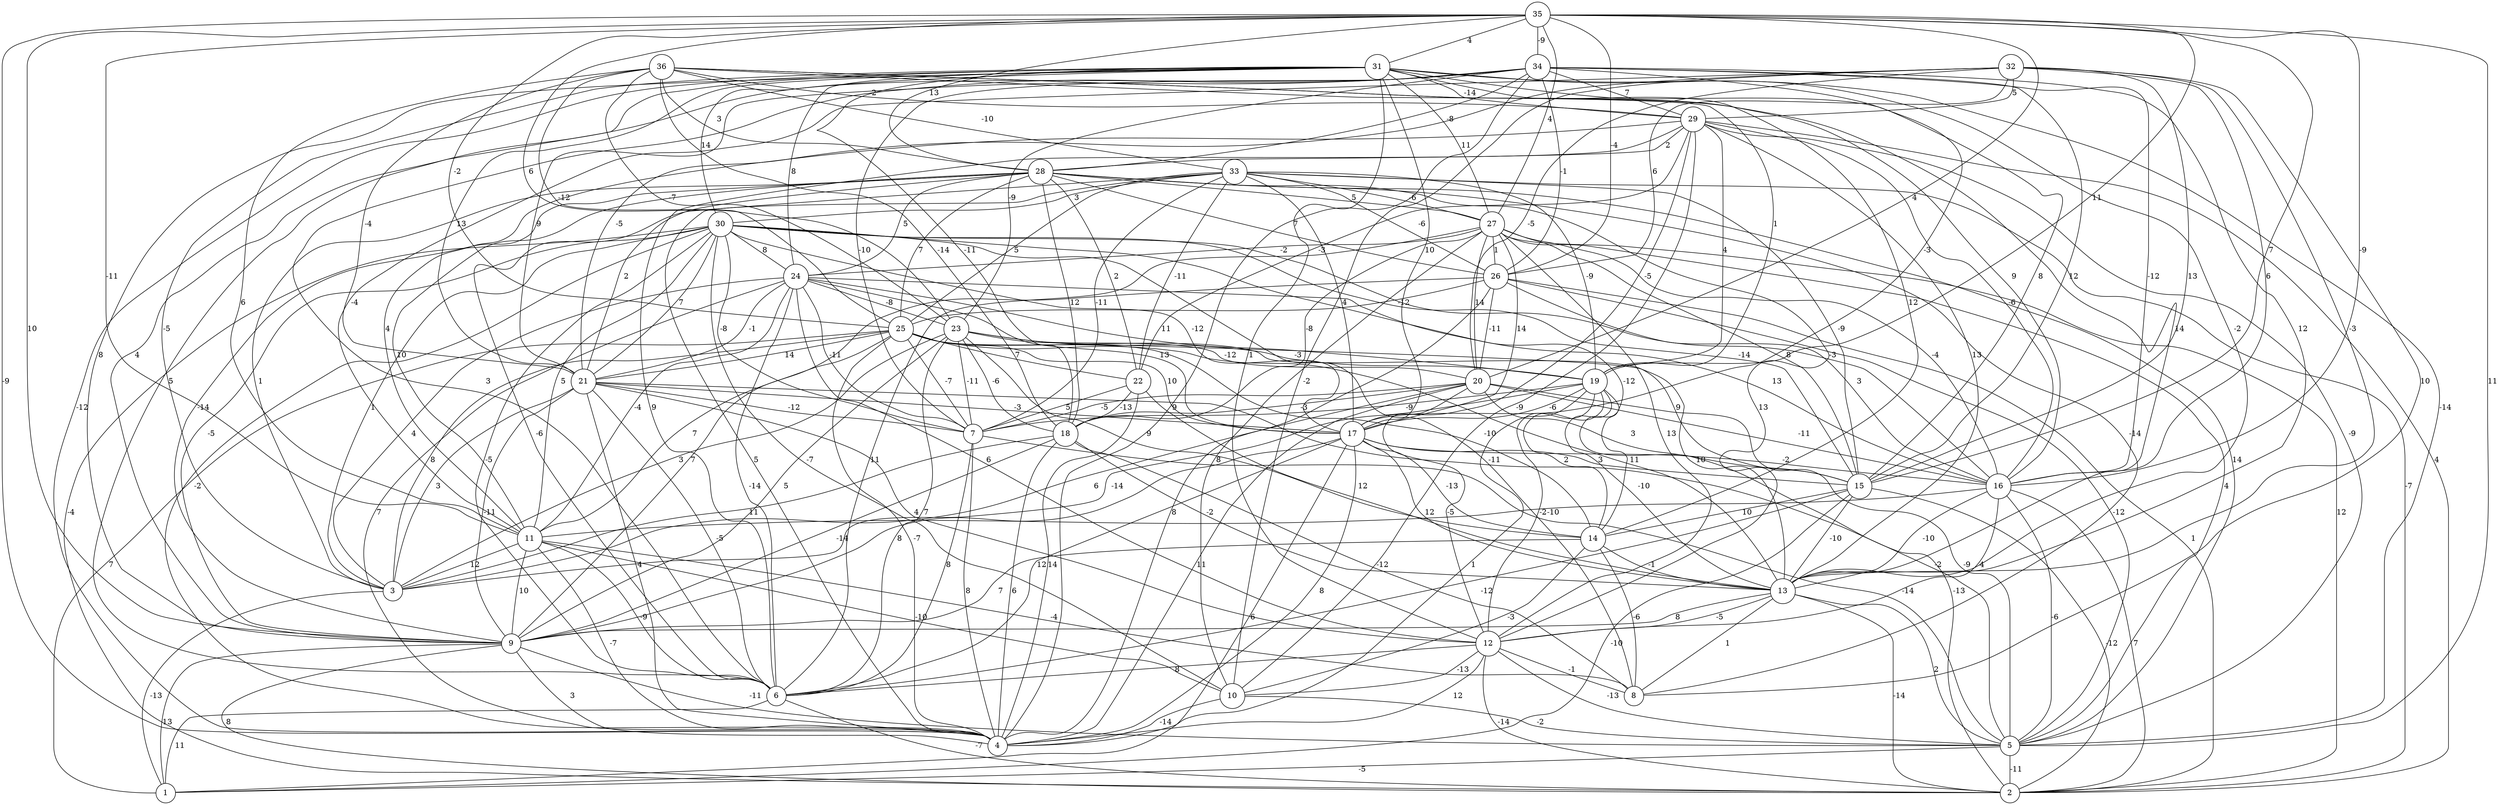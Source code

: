 graph { 
	 fontname="Helvetica,Arial,sans-serif" 
	 node [shape = circle]; 
	 36 -- 11 [label = "6"];
	 36 -- 13 [label = "14"];
	 36 -- 16 [label = "9"];
	 36 -- 18 [label = "-14"];
	 36 -- 19 [label = "1"];
	 36 -- 21 [label = "-4"];
	 36 -- 23 [label = "-7"];
	 36 -- 25 [label = "-12"];
	 36 -- 28 [label = "3"];
	 36 -- 29 [label = "2"];
	 36 -- 33 [label = "-10"];
	 35 -- 4 [label = "-9"];
	 35 -- 5 [label = "11"];
	 35 -- 9 [label = "10"];
	 35 -- 11 [label = "-11"];
	 35 -- 15 [label = "7"];
	 35 -- 16 [label = "-9"];
	 35 -- 19 [label = "11"];
	 35 -- 20 [label = "4"];
	 35 -- 23 [label = "6"];
	 35 -- 25 [label = "-2"];
	 35 -- 26 [label = "-4"];
	 35 -- 27 [label = "4"];
	 35 -- 28 [label = "13"];
	 35 -- 31 [label = "4"];
	 35 -- 34 [label = "-9"];
	 34 -- 4 [label = "9"];
	 34 -- 6 [label = "3"];
	 34 -- 7 [label = "-10"];
	 34 -- 9 [label = "4"];
	 34 -- 13 [label = "12"];
	 34 -- 15 [label = "12"];
	 34 -- 16 [label = "-12"];
	 34 -- 17 [label = "-3"];
	 34 -- 21 [label = "9"];
	 34 -- 23 [label = "-9"];
	 34 -- 26 [label = "-1"];
	 34 -- 28 [label = "-8"];
	 34 -- 29 [label = "7"];
	 33 -- 2 [label = "-7"];
	 33 -- 4 [label = "5"];
	 33 -- 6 [label = "-6"];
	 33 -- 7 [label = "-11"];
	 33 -- 15 [label = "-9"];
	 33 -- 17 [label = "4"];
	 33 -- 19 [label = "-9"];
	 33 -- 22 [label = "-11"];
	 33 -- 25 [label = "5"];
	 33 -- 26 [label = "-6"];
	 33 -- 27 [label = "-6"];
	 33 -- 30 [label = "3"];
	 32 -- 8 [label = "10"];
	 32 -- 10 [label = "-2"];
	 32 -- 11 [label = "-4"];
	 32 -- 13 [label = "-3"];
	 32 -- 15 [label = "13"];
	 32 -- 16 [label = "6"];
	 32 -- 20 [label = "-5"];
	 32 -- 21 [label = "-5"];
	 32 -- 26 [label = "6"];
	 32 -- 29 [label = "5"];
	 31 -- 3 [label = "-5"];
	 31 -- 4 [label = "-12"];
	 31 -- 5 [label = "-14"];
	 31 -- 6 [label = "5"];
	 31 -- 9 [label = "8"];
	 31 -- 12 [label = "1"];
	 31 -- 13 [label = "-2"];
	 31 -- 14 [label = "12"];
	 31 -- 15 [label = "8"];
	 31 -- 17 [label = "10"];
	 31 -- 18 [label = "-11"];
	 31 -- 21 [label = "13"];
	 31 -- 24 [label = "8"];
	 31 -- 27 [label = "11"];
	 31 -- 29 [label = "-14"];
	 31 -- 30 [label = "14"];
	 30 -- 2 [label = "-4"];
	 30 -- 3 [label = "1"];
	 30 -- 4 [label = "-2"];
	 30 -- 6 [label = "-5"];
	 30 -- 7 [label = "-8"];
	 30 -- 8 [label = "-11"];
	 30 -- 9 [label = "-5"];
	 30 -- 10 [label = "-7"];
	 30 -- 11 [label = "5"];
	 30 -- 14 [label = "-12"];
	 30 -- 15 [label = "-14"];
	 30 -- 16 [label = "-3"];
	 30 -- 17 [label = "-12"];
	 30 -- 21 [label = "7"];
	 30 -- 24 [label = "8"];
	 29 -- 2 [label = "4"];
	 29 -- 5 [label = "-9"];
	 29 -- 6 [label = "9"];
	 29 -- 10 [label = "-9"];
	 29 -- 11 [label = "4"];
	 29 -- 13 [label = "13"];
	 29 -- 16 [label = "-6"];
	 29 -- 17 [label = "-5"];
	 29 -- 19 [label = "4"];
	 29 -- 22 [label = "-3"];
	 29 -- 28 [label = "2"];
	 28 -- 3 [label = "1"];
	 28 -- 5 [label = "14"];
	 28 -- 8 [label = "-14"];
	 28 -- 9 [label = "-14"];
	 28 -- 11 [label = "10"];
	 28 -- 12 [label = "13"];
	 28 -- 18 [label = "12"];
	 28 -- 21 [label = "2"];
	 28 -- 22 [label = "2"];
	 28 -- 24 [label = "5"];
	 28 -- 25 [label = "7"];
	 28 -- 26 [label = "7"];
	 28 -- 27 [label = "5"];
	 27 -- 2 [label = "12"];
	 27 -- 5 [label = "4"];
	 27 -- 6 [label = "11"];
	 27 -- 10 [label = "8"];
	 27 -- 12 [label = "13"];
	 27 -- 15 [label = "8"];
	 27 -- 16 [label = "-4"];
	 27 -- 17 [label = "14"];
	 27 -- 18 [label = "-8"];
	 27 -- 20 [label = "14"];
	 27 -- 24 [label = "-2"];
	 27 -- 26 [label = "1"];
	 26 -- 2 [label = "1"];
	 26 -- 4 [label = "8"];
	 26 -- 5 [label = "-12"];
	 26 -- 9 [label = "7"];
	 26 -- 16 [label = "3"];
	 26 -- 20 [label = "-11"];
	 26 -- 25 [label = "-12"];
	 25 -- 1 [label = "7"];
	 25 -- 3 [label = "8"];
	 25 -- 4 [label = "-7"];
	 25 -- 7 [label = "-7"];
	 25 -- 11 [label = "7"];
	 25 -- 13 [label = "11"];
	 25 -- 14 [label = "-10"];
	 25 -- 15 [label = "9"];
	 25 -- 17 [label = "10"];
	 25 -- 21 [label = "14"];
	 25 -- 22 [label = "7"];
	 24 -- 3 [label = "4"];
	 24 -- 4 [label = "7"];
	 24 -- 6 [label = "-14"];
	 24 -- 7 [label = "-11"];
	 24 -- 11 [label = "-4"];
	 24 -- 12 [label = "6"];
	 24 -- 16 [label = "13"];
	 24 -- 17 [label = "13"];
	 24 -- 19 [label = "11"];
	 24 -- 21 [label = "-1"];
	 24 -- 23 [label = "-8"];
	 23 -- 3 [label = "3"];
	 23 -- 6 [label = "7"];
	 23 -- 7 [label = "-11"];
	 23 -- 9 [label = "5"];
	 23 -- 13 [label = "10"];
	 23 -- 14 [label = "9"];
	 23 -- 18 [label = "-6"];
	 23 -- 19 [label = "-3"];
	 23 -- 20 [label = "-12"];
	 22 -- 4 [label = "14"];
	 22 -- 7 [label = "5"];
	 22 -- 13 [label = "12"];
	 22 -- 18 [label = "-13"];
	 21 -- 3 [label = "3"];
	 21 -- 4 [label = "4"];
	 21 -- 5 [label = "-2"];
	 21 -- 6 [label = "-5"];
	 21 -- 7 [label = "-12"];
	 21 -- 9 [label = "-11"];
	 21 -- 12 [label = "4"];
	 21 -- 17 [label = "-3"];
	 20 -- 3 [label = "6"];
	 20 -- 4 [label = "11"];
	 20 -- 5 [label = "-9"];
	 20 -- 7 [label = "-5"];
	 20 -- 12 [label = "-5"];
	 20 -- 15 [label = "3"];
	 20 -- 16 [label = "-11"];
	 20 -- 18 [label = "-3"];
	 19 -- 2 [label = "-13"];
	 19 -- 3 [label = "-14"];
	 19 -- 4 [label = "1"];
	 19 -- 7 [label = "-9"];
	 19 -- 12 [label = "-2"];
	 19 -- 13 [label = "-10"];
	 19 -- 14 [label = "2"];
	 19 -- 17 [label = "-6"];
	 18 -- 3 [label = "11"];
	 18 -- 4 [label = "6"];
	 18 -- 8 [label = "-12"];
	 18 -- 9 [label = "-14"];
	 18 -- 13 [label = "-2"];
	 17 -- 1 [label = "6"];
	 17 -- 4 [label = "8"];
	 17 -- 6 [label = "12"];
	 17 -- 9 [label = "8"];
	 17 -- 13 [label = "12"];
	 17 -- 14 [label = "-13"];
	 17 -- 15 [label = "3"];
	 17 -- 16 [label = "-2"];
	 16 -- 2 [label = "7"];
	 16 -- 5 [label = "-6"];
	 16 -- 11 [label = "-10"];
	 16 -- 12 [label = "4"];
	 16 -- 13 [label = "-10"];
	 15 -- 1 [label = "-10"];
	 15 -- 2 [label = "-12"];
	 15 -- 6 [label = "-12"];
	 15 -- 13 [label = "-10"];
	 15 -- 14 [label = "10"];
	 14 -- 8 [label = "-6"];
	 14 -- 9 [label = "7"];
	 14 -- 10 [label = "-3"];
	 14 -- 13 [label = "-1"];
	 13 -- 2 [label = "-14"];
	 13 -- 5 [label = "2"];
	 13 -- 8 [label = "1"];
	 13 -- 9 [label = "8"];
	 13 -- 12 [label = "-5"];
	 12 -- 2 [label = "-14"];
	 12 -- 4 [label = "12"];
	 12 -- 5 [label = "-13"];
	 12 -- 6 [label = "8"];
	 12 -- 8 [label = "-1"];
	 12 -- 10 [label = "-13"];
	 11 -- 3 [label = "12"];
	 11 -- 4 [label = "-7"];
	 11 -- 6 [label = "-9"];
	 11 -- 8 [label = "-4"];
	 11 -- 9 [label = "10"];
	 11 -- 10 [label = "-10"];
	 10 -- 4 [label = "-14"];
	 10 -- 5 [label = "-2"];
	 9 -- 1 [label = "13"];
	 9 -- 2 [label = "8"];
	 9 -- 4 [label = "3"];
	 9 -- 5 [label = "-11"];
	 7 -- 4 [label = "8"];
	 7 -- 5 [label = "-14"];
	 7 -- 6 [label = "8"];
	 6 -- 1 [label = "11"];
	 6 -- 2 [label = "-7"];
	 5 -- 1 [label = "-5"];
	 5 -- 2 [label = "-11"];
	 3 -- 1 [label = "-13"];
	 1;
	 2;
	 3;
	 4;
	 5;
	 6;
	 7;
	 8;
	 9;
	 10;
	 11;
	 12;
	 13;
	 14;
	 15;
	 16;
	 17;
	 18;
	 19;
	 20;
	 21;
	 22;
	 23;
	 24;
	 25;
	 26;
	 27;
	 28;
	 29;
	 30;
	 31;
	 32;
	 33;
	 34;
	 35;
	 36;
}
